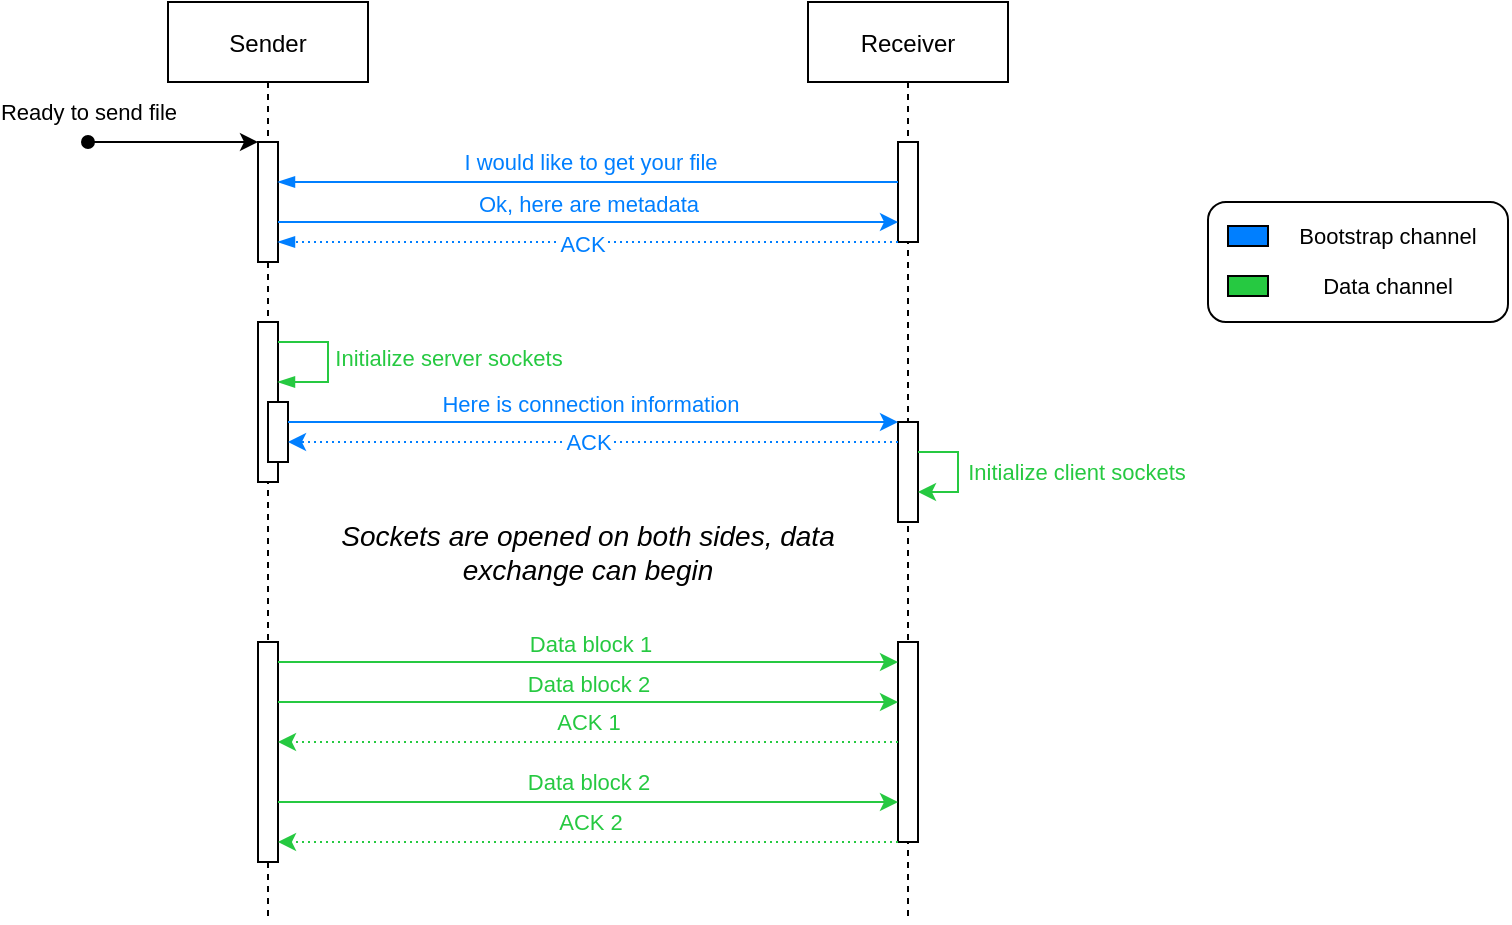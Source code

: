 <mxfile version="20.2.7" type="embed"><diagram id="kgpKYQtTHZ0yAKxKKP6v" name="Page-1"><mxGraphModel dx="1410" dy="782" grid="1" gridSize="10" guides="1" tooltips="1" connect="1" arrows="1" fold="1" page="1" pageScale="1" pageWidth="827" pageHeight="1169" math="0" shadow="0"><root><mxCell id="0"/><mxCell id="1" parent="0"/><mxCell id="3nuBFxr9cyL0pnOWT2aG-1" value="Sender" style="shape=umlLifeline;perimeter=lifelinePerimeter;container=1;collapsible=0;recursiveResize=0;rounded=0;shadow=0;strokeWidth=1;" parent="1" vertex="1"><mxGeometry x="120" y="80" width="100" height="460" as="geometry"/></mxCell><mxCell id="3nuBFxr9cyL0pnOWT2aG-2" value="" style="points=[];perimeter=orthogonalPerimeter;rounded=0;shadow=0;strokeWidth=1;" parent="3nuBFxr9cyL0pnOWT2aG-1" vertex="1"><mxGeometry x="45" y="70" width="10" height="60" as="geometry"/></mxCell><mxCell id="0NnOpd557LJ0-U4w55lq-15" value="" style="points=[];perimeter=orthogonalPerimeter;rounded=0;shadow=0;strokeWidth=1;" parent="3nuBFxr9cyL0pnOWT2aG-1" vertex="1"><mxGeometry x="45" y="160" width="10" height="80" as="geometry"/></mxCell><mxCell id="0NnOpd557LJ0-U4w55lq-16" style="edgeStyle=orthogonalEdgeStyle;rounded=0;orthogonalLoop=1;jettySize=auto;html=1;startArrow=none;startFill=0;endArrow=blockThin;endFill=1;strokeColor=#26C941;" parent="3nuBFxr9cyL0pnOWT2aG-1" source="0NnOpd557LJ0-U4w55lq-15" target="0NnOpd557LJ0-U4w55lq-15" edge="1"><mxGeometry relative="1" as="geometry"><Array as="points"><mxPoint x="80" y="170"/><mxPoint x="80" y="190"/></Array></mxGeometry></mxCell><mxCell id="0NnOpd557LJ0-U4w55lq-17" value="Initialize server sockets" style="edgeLabel;html=1;align=center;verticalAlign=middle;resizable=0;points=[];fontColor=#26C941;" parent="0NnOpd557LJ0-U4w55lq-16" vertex="1" connectable="0"><mxGeometry x="-0.211" relative="1" as="geometry"><mxPoint x="60" y="5" as="offset"/></mxGeometry></mxCell><mxCell id="0NnOpd557LJ0-U4w55lq-18" value="" style="points=[];perimeter=orthogonalPerimeter;rounded=0;shadow=0;strokeWidth=1;" parent="3nuBFxr9cyL0pnOWT2aG-1" vertex="1"><mxGeometry x="50" y="200" width="10" height="30" as="geometry"/></mxCell><mxCell id="SDTe_R74LCPVHCtUvmzg-9" value="" style="points=[];perimeter=orthogonalPerimeter;rounded=0;shadow=0;strokeWidth=1;" parent="3nuBFxr9cyL0pnOWT2aG-1" vertex="1"><mxGeometry x="45" y="320" width="10" height="110" as="geometry"/></mxCell><mxCell id="3nuBFxr9cyL0pnOWT2aG-5" value="Receiver" style="shape=umlLifeline;perimeter=lifelinePerimeter;container=1;collapsible=0;recursiveResize=0;rounded=0;shadow=0;strokeWidth=1;" parent="1" vertex="1"><mxGeometry x="440" y="80" width="100" height="460" as="geometry"/></mxCell><mxCell id="3nuBFxr9cyL0pnOWT2aG-6" value="" style="points=[];perimeter=orthogonalPerimeter;rounded=0;shadow=0;strokeWidth=1;" parent="3nuBFxr9cyL0pnOWT2aG-5" vertex="1"><mxGeometry x="45" y="70" width="10" height="50" as="geometry"/></mxCell><mxCell id="SDTe_R74LCPVHCtUvmzg-1" value="" style="points=[];perimeter=orthogonalPerimeter;rounded=0;shadow=0;strokeWidth=1;" parent="3nuBFxr9cyL0pnOWT2aG-5" vertex="1"><mxGeometry x="45" y="210" width="10" height="50" as="geometry"/></mxCell><mxCell id="SDTe_R74LCPVHCtUvmzg-6" style="edgeStyle=orthogonalEdgeStyle;rounded=0;orthogonalLoop=1;jettySize=auto;html=1;strokeColor=#26C941;" parent="3nuBFxr9cyL0pnOWT2aG-5" source="SDTe_R74LCPVHCtUvmzg-1" target="SDTe_R74LCPVHCtUvmzg-1" edge="1"><mxGeometry relative="1" as="geometry"/></mxCell><mxCell id="SDTe_R74LCPVHCtUvmzg-7" value="Initialize client sockets" style="edgeLabel;html=1;align=center;verticalAlign=middle;resizable=0;points=[];fontColor=#26C941;" parent="SDTe_R74LCPVHCtUvmzg-6" vertex="1" connectable="0"><mxGeometry x="0.173" relative="1" as="geometry"><mxPoint x="59" y="-5" as="offset"/></mxGeometry></mxCell><mxCell id="SDTe_R74LCPVHCtUvmzg-10" value="" style="points=[];perimeter=orthogonalPerimeter;rounded=0;shadow=0;strokeWidth=1;" parent="3nuBFxr9cyL0pnOWT2aG-5" vertex="1"><mxGeometry x="45" y="320" width="10" height="100" as="geometry"/></mxCell><mxCell id="0NnOpd557LJ0-U4w55lq-5" style="edgeStyle=orthogonalEdgeStyle;rounded=0;orthogonalLoop=1;jettySize=auto;html=1;startArrow=classic;startFill=1;endArrow=oval;endFill=1;" parent="1" edge="1"><mxGeometry relative="1" as="geometry"><mxPoint x="80" y="150" as="targetPoint"/><mxPoint x="165" y="150" as="sourcePoint"/></mxGeometry></mxCell><mxCell id="0NnOpd557LJ0-U4w55lq-6" value="Ready to send file" style="edgeLabel;html=1;align=center;verticalAlign=middle;resizable=0;points=[];" parent="0NnOpd557LJ0-U4w55lq-5" vertex="1" connectable="0"><mxGeometry x="0.222" y="1" relative="1" as="geometry"><mxPoint x="-33" y="-16" as="offset"/></mxGeometry></mxCell><mxCell id="0NnOpd557LJ0-U4w55lq-7" style="edgeStyle=orthogonalEdgeStyle;rounded=0;orthogonalLoop=1;jettySize=auto;html=1;startArrow=none;startFill=0;endArrow=blockThin;endFill=1;strokeColor=#007FFF;" parent="1" source="3nuBFxr9cyL0pnOWT2aG-6" target="3nuBFxr9cyL0pnOWT2aG-2" edge="1"><mxGeometry relative="1" as="geometry"><Array as="points"><mxPoint x="180" y="170"/><mxPoint x="180" y="170"/></Array></mxGeometry></mxCell><mxCell id="0NnOpd557LJ0-U4w55lq-8" value="I would like to get your file" style="edgeLabel;html=1;align=center;verticalAlign=middle;resizable=0;points=[];fontColor=#007FFF;" parent="0NnOpd557LJ0-U4w55lq-7" vertex="1" connectable="0"><mxGeometry x="-0.39" y="-2" relative="1" as="geometry"><mxPoint x="-60" y="-8" as="offset"/></mxGeometry></mxCell><mxCell id="0NnOpd557LJ0-U4w55lq-13" style="edgeStyle=orthogonalEdgeStyle;rounded=0;orthogonalLoop=1;jettySize=auto;html=1;dashed=1;dashPattern=1 2;startArrow=none;startFill=0;endArrow=blockThin;endFill=1;strokeColor=#007FFF;" parent="1" source="3nuBFxr9cyL0pnOWT2aG-6" target="3nuBFxr9cyL0pnOWT2aG-2" edge="1"><mxGeometry relative="1" as="geometry"><Array as="points"><mxPoint x="370" y="200"/><mxPoint x="370" y="200"/></Array></mxGeometry></mxCell><mxCell id="0NnOpd557LJ0-U4w55lq-14" value="ACK" style="edgeLabel;html=1;align=center;verticalAlign=middle;resizable=0;points=[];fontColor=#007FFF;" parent="0NnOpd557LJ0-U4w55lq-13" vertex="1" connectable="0"><mxGeometry x="0.291" y="2" relative="1" as="geometry"><mxPoint x="42" y="-1" as="offset"/></mxGeometry></mxCell><mxCell id="SDTe_R74LCPVHCtUvmzg-2" style="edgeStyle=orthogonalEdgeStyle;rounded=0;orthogonalLoop=1;jettySize=auto;html=1;strokeColor=#007FFF;" parent="1" source="0NnOpd557LJ0-U4w55lq-18" target="SDTe_R74LCPVHCtUvmzg-1" edge="1"><mxGeometry relative="1" as="geometry"><Array as="points"><mxPoint x="290" y="290"/><mxPoint x="290" y="290"/></Array></mxGeometry></mxCell><mxCell id="SDTe_R74LCPVHCtUvmzg-3" value="Here is connection information" style="edgeLabel;html=1;align=center;verticalAlign=middle;resizable=0;points=[];fontColor=#007FFF;" parent="SDTe_R74LCPVHCtUvmzg-2" vertex="1" connectable="0"><mxGeometry x="-0.367" relative="1" as="geometry"><mxPoint x="54" y="-9" as="offset"/></mxGeometry></mxCell><mxCell id="SDTe_R74LCPVHCtUvmzg-4" style="edgeStyle=orthogonalEdgeStyle;rounded=0;orthogonalLoop=1;jettySize=auto;html=1;dashed=1;dashPattern=1 2;strokeColor=#007FFF;" parent="1" source="SDTe_R74LCPVHCtUvmzg-1" target="0NnOpd557LJ0-U4w55lq-18" edge="1"><mxGeometry relative="1" as="geometry"><Array as="points"><mxPoint x="290" y="300"/><mxPoint x="290" y="300"/></Array></mxGeometry></mxCell><mxCell id="SDTe_R74LCPVHCtUvmzg-5" value="ACK" style="edgeLabel;html=1;align=center;verticalAlign=middle;resizable=0;points=[];fontColor=#007FFF;" parent="SDTe_R74LCPVHCtUvmzg-4" vertex="1" connectable="0"><mxGeometry x="0.154" relative="1" as="geometry"><mxPoint x="21" as="offset"/></mxGeometry></mxCell><mxCell id="SDTe_R74LCPVHCtUvmzg-8" value="&lt;font style=&quot;font-size: 14px;&quot;&gt;&lt;i&gt;Sockets are opened on both sides, data exchange can begin&lt;/i&gt;&lt;/font&gt;" style="text;html=1;strokeColor=none;fillColor=none;align=center;verticalAlign=middle;whiteSpace=wrap;rounded=0;" parent="1" vertex="1"><mxGeometry x="200" y="340" width="260" height="30" as="geometry"/></mxCell><mxCell id="SDTe_R74LCPVHCtUvmzg-11" style="edgeStyle=orthogonalEdgeStyle;rounded=0;orthogonalLoop=1;jettySize=auto;html=1;fontSize=14;strokeColor=#26C941;" parent="1" source="SDTe_R74LCPVHCtUvmzg-9" target="SDTe_R74LCPVHCtUvmzg-10" edge="1"><mxGeometry relative="1" as="geometry"><Array as="points"><mxPoint x="370" y="410"/><mxPoint x="370" y="410"/></Array></mxGeometry></mxCell><mxCell id="SDTe_R74LCPVHCtUvmzg-12" value="&lt;font style=&quot;font-size: 11px;&quot;&gt;Data block 1&lt;/font&gt;" style="edgeLabel;html=1;align=center;verticalAlign=middle;resizable=0;points=[];fontSize=14;fontColor=#26C941;" parent="SDTe_R74LCPVHCtUvmzg-11" vertex="1" connectable="0"><mxGeometry x="-0.191" relative="1" as="geometry"><mxPoint x="30" y="-10" as="offset"/></mxGeometry></mxCell><mxCell id="SDTe_R74LCPVHCtUvmzg-13" style="edgeStyle=orthogonalEdgeStyle;rounded=0;orthogonalLoop=1;jettySize=auto;html=1;fontSize=14;strokeColor=#26C941;" parent="1" source="SDTe_R74LCPVHCtUvmzg-9" target="SDTe_R74LCPVHCtUvmzg-10" edge="1"><mxGeometry relative="1" as="geometry"><Array as="points"><mxPoint x="280" y="430"/><mxPoint x="280" y="430"/></Array></mxGeometry></mxCell><mxCell id="SDTe_R74LCPVHCtUvmzg-14" value="&lt;font style=&quot;font-size: 11px;&quot;&gt;Data block 2&lt;/font&gt;" style="edgeLabel;html=1;align=center;verticalAlign=middle;resizable=0;points=[];fontSize=14;fontColor=#26C941;" parent="SDTe_R74LCPVHCtUvmzg-13" vertex="1" connectable="0"><mxGeometry x="0.168" y="-1" relative="1" as="geometry"><mxPoint x="-26" y="-11" as="offset"/></mxGeometry></mxCell><mxCell id="SDTe_R74LCPVHCtUvmzg-15" style="edgeStyle=orthogonalEdgeStyle;rounded=0;orthogonalLoop=1;jettySize=auto;html=1;fontSize=11;dashed=1;dashPattern=1 2;strokeColor=#26C941;" parent="1" source="SDTe_R74LCPVHCtUvmzg-10" target="SDTe_R74LCPVHCtUvmzg-9" edge="1"><mxGeometry relative="1" as="geometry"><Array as="points"><mxPoint x="290" y="450"/><mxPoint x="290" y="450"/></Array></mxGeometry></mxCell><mxCell id="SDTe_R74LCPVHCtUvmzg-16" value="ACK 1" style="edgeLabel;html=1;align=center;verticalAlign=middle;resizable=0;points=[];fontSize=11;fontColor=#26C941;" parent="SDTe_R74LCPVHCtUvmzg-15" vertex="1" connectable="0"><mxGeometry x="0.059" y="-2" relative="1" as="geometry"><mxPoint x="9" y="-8" as="offset"/></mxGeometry></mxCell><mxCell id="SDTe_R74LCPVHCtUvmzg-17" style="edgeStyle=orthogonalEdgeStyle;rounded=0;orthogonalLoop=1;jettySize=auto;html=1;fontSize=11;strokeColor=#26C941;" parent="1" source="SDTe_R74LCPVHCtUvmzg-9" target="SDTe_R74LCPVHCtUvmzg-10" edge="1"><mxGeometry relative="1" as="geometry"><Array as="points"><mxPoint x="340" y="480"/><mxPoint x="340" y="480"/></Array></mxGeometry></mxCell><mxCell id="SDTe_R74LCPVHCtUvmzg-19" value="Data block 2" style="edgeLabel;html=1;align=center;verticalAlign=middle;resizable=0;points=[];fontSize=11;fontColor=#26C941;" parent="SDTe_R74LCPVHCtUvmzg-17" vertex="1" connectable="0"><mxGeometry x="-0.129" y="-2" relative="1" as="geometry"><mxPoint x="20" y="-12" as="offset"/></mxGeometry></mxCell><mxCell id="SDTe_R74LCPVHCtUvmzg-18" style="edgeStyle=orthogonalEdgeStyle;rounded=0;orthogonalLoop=1;jettySize=auto;html=1;dashed=1;dashPattern=1 2;fontSize=11;strokeColor=#26C941;" parent="1" source="SDTe_R74LCPVHCtUvmzg-10" target="SDTe_R74LCPVHCtUvmzg-9" edge="1"><mxGeometry relative="1" as="geometry"><Array as="points"><mxPoint x="330" y="500"/><mxPoint x="330" y="500"/></Array></mxGeometry></mxCell><mxCell id="SDTe_R74LCPVHCtUvmzg-20" value="ACK 2" style="edgeLabel;html=1;align=center;verticalAlign=middle;resizable=0;points=[];fontSize=11;fontColor=#26C941;" parent="SDTe_R74LCPVHCtUvmzg-18" vertex="1" connectable="0"><mxGeometry x="-0.092" y="-1" relative="1" as="geometry"><mxPoint x="-14" y="-9" as="offset"/></mxGeometry></mxCell><mxCell id="SDTe_R74LCPVHCtUvmzg-21" value="" style="rounded=1;whiteSpace=wrap;html=1;fontSize=11;" parent="1" vertex="1"><mxGeometry x="640" y="180" width="150" height="60" as="geometry"/></mxCell><mxCell id="SDTe_R74LCPVHCtUvmzg-22" value="&lt;font color=&quot;#000000&quot;&gt;Bootstrap channel&lt;/font&gt;" style="text;html=1;strokeColor=none;fillColor=none;align=center;verticalAlign=middle;whiteSpace=wrap;rounded=0;fontSize=11;fontColor=#007FFF;" parent="1" vertex="1"><mxGeometry x="680" y="182" width="100" height="30" as="geometry"/></mxCell><mxCell id="SDTe_R74LCPVHCtUvmzg-23" value="&lt;font color=&quot;#000000&quot;&gt;Data channel&lt;/font&gt;" style="text;html=1;strokeColor=none;fillColor=none;align=center;verticalAlign=middle;whiteSpace=wrap;rounded=0;fontSize=11;fontColor=#007FFF;" parent="1" vertex="1"><mxGeometry x="680" y="207" width="100" height="30" as="geometry"/></mxCell><mxCell id="SDTe_R74LCPVHCtUvmzg-24" value="" style="rounded=0;whiteSpace=wrap;html=1;fontSize=11;fontColor=#000000;fillColor=#007FFF;" parent="1" vertex="1"><mxGeometry x="650" y="192" width="20" height="10" as="geometry"/></mxCell><mxCell id="SDTe_R74LCPVHCtUvmzg-25" value="" style="rounded=0;whiteSpace=wrap;html=1;fontSize=11;fontColor=#000000;fillColor=#26C941;" parent="1" vertex="1"><mxGeometry x="650" y="217" width="20" height="10" as="geometry"/></mxCell><mxCell id="SDTe_R74LCPVHCtUvmzg-27" style="edgeStyle=orthogonalEdgeStyle;rounded=0;orthogonalLoop=1;jettySize=auto;html=1;fontSize=11;fontColor=#007FFF;strokeColor=#007FFF;" parent="1" source="3nuBFxr9cyL0pnOWT2aG-2" target="3nuBFxr9cyL0pnOWT2aG-6" edge="1"><mxGeometry relative="1" as="geometry"><Array as="points"><mxPoint x="360" y="190"/><mxPoint x="360" y="190"/></Array></mxGeometry></mxCell><mxCell id="SDTe_R74LCPVHCtUvmzg-28" value="Ok, here are metadata" style="edgeLabel;html=1;align=center;verticalAlign=middle;resizable=0;points=[];fontSize=11;fontColor=#007FFF;" parent="SDTe_R74LCPVHCtUvmzg-27" vertex="1" connectable="0"><mxGeometry x="0.161" y="-1" relative="1" as="geometry"><mxPoint x="-25" y="-10" as="offset"/></mxGeometry></mxCell></root></mxGraphModel></diagram></mxfile>